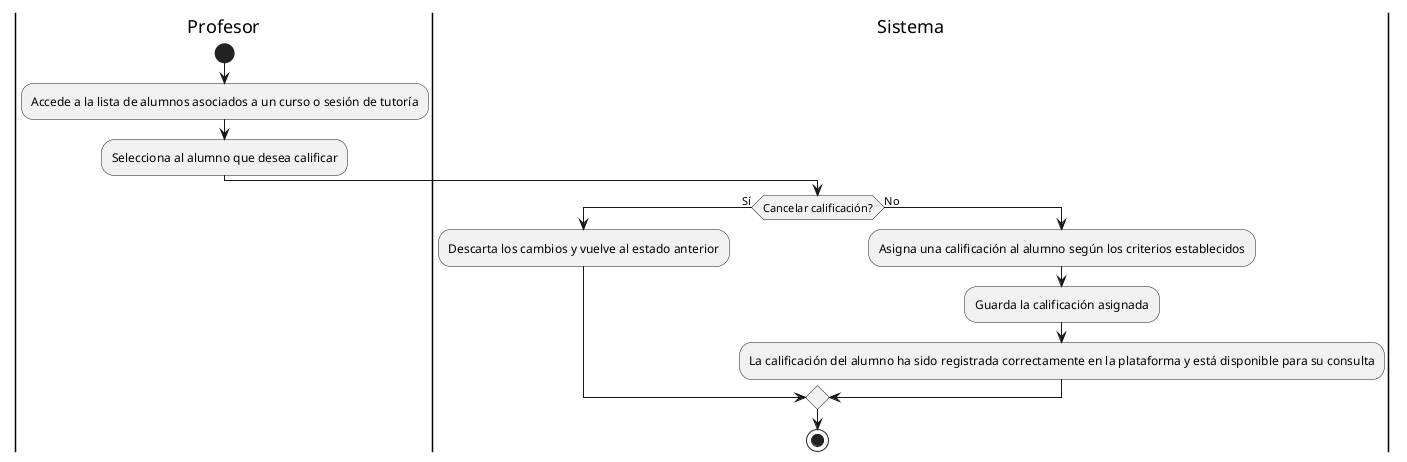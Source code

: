@startuml
|Profesor|
start
:Accede a la lista de alumnos asociados a un curso o sesión de tutoría;
:Selecciona al alumno que desea calificar;
|Sistema|
if (Cancelar calificación?) then (Sí)
  :Descarta los cambios y vuelve al estado anterior;
else (No)
  :Asigna una calificación al alumno según los criterios establecidos;
  |Sistema|
  :Guarda la calificación asignada;
  :La calificación del alumno ha sido registrada correctamente en la plataforma y está disponible para su consulta;
endif
stop
@enduml